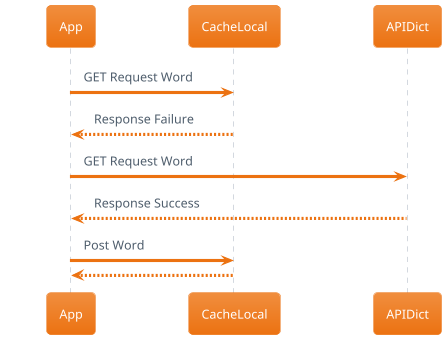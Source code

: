 @startuml
!theme aws-orange
App -> CacheLocal: GET Request Word
CacheLocal --> App: Response Failure
App -> APIDict: GET Request Word
APIDict --> App: Response Success
App -> CacheLocal: Post Word
CacheLocal --> App: 
@enduml
